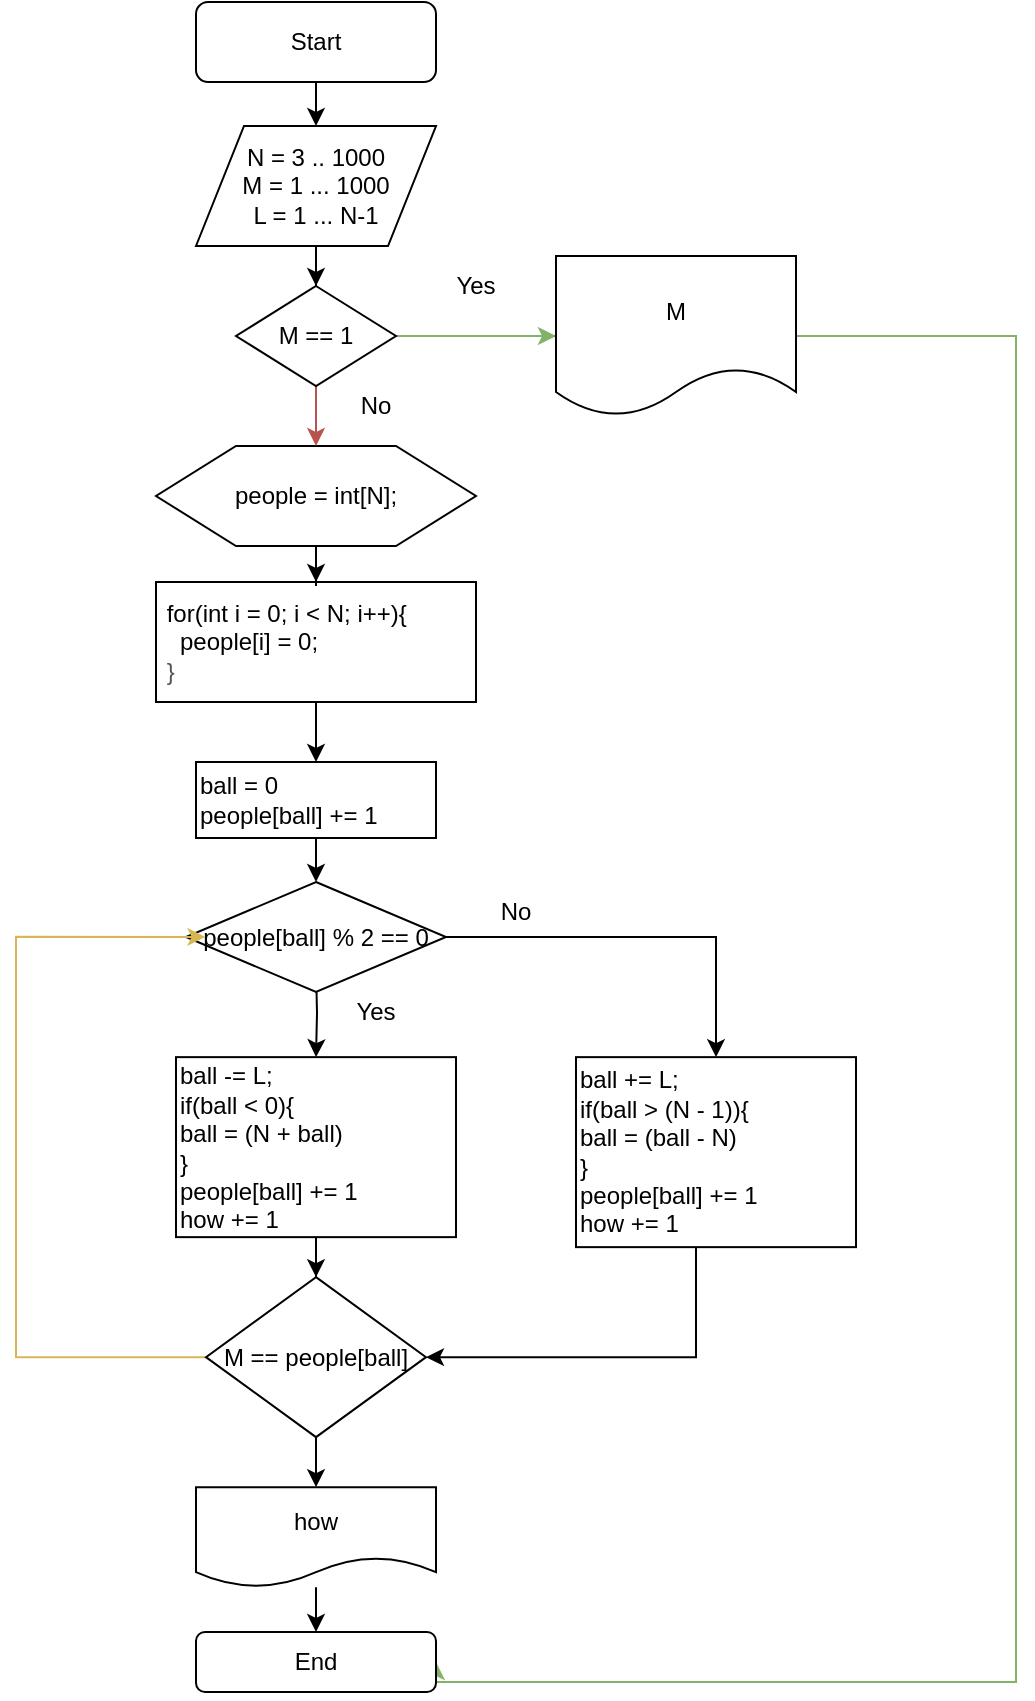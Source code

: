 <mxfile version="12.5.1" type="device"><diagram id="C5RBs43oDa-KdzZeNtuy" name="Page-1"><mxGraphModel dx="2757" dy="885" grid="1" gridSize="10" guides="1" tooltips="1" connect="1" arrows="1" fold="1" page="1" pageScale="1" pageWidth="827" pageHeight="1169" math="0" shadow="0"><root><mxCell id="WIyWlLk6GJQsqaUBKTNV-0"/><mxCell id="WIyWlLk6GJQsqaUBKTNV-1" parent="WIyWlLk6GJQsqaUBKTNV-0"/><mxCell id="-hTeUpAUhl9zTnpM-Yf0-2" value="" style="edgeStyle=orthogonalEdgeStyle;rounded=0;orthogonalLoop=1;jettySize=auto;html=1;" edge="1" parent="WIyWlLk6GJQsqaUBKTNV-1" source="-hTeUpAUhl9zTnpM-Yf0-0" target="-hTeUpAUhl9zTnpM-Yf0-1"><mxGeometry relative="1" as="geometry"/></mxCell><mxCell id="-hTeUpAUhl9zTnpM-Yf0-0" value="Start" style="rounded=1;whiteSpace=wrap;html=1;" vertex="1" parent="WIyWlLk6GJQsqaUBKTNV-1"><mxGeometry x="60" y="110" width="120" height="40" as="geometry"/></mxCell><mxCell id="-hTeUpAUhl9zTnpM-Yf0-14" value="" style="edgeStyle=orthogonalEdgeStyle;rounded=0;orthogonalLoop=1;jettySize=auto;html=1;" edge="1" parent="WIyWlLk6GJQsqaUBKTNV-1" source="-hTeUpAUhl9zTnpM-Yf0-1" target="-hTeUpAUhl9zTnpM-Yf0-9"><mxGeometry relative="1" as="geometry"/></mxCell><mxCell id="-hTeUpAUhl9zTnpM-Yf0-1" value="N = 3 .. 1000&lt;br&gt;M = 1 ... 1000&lt;br&gt;L = 1 ... N-1" style="shape=parallelogram;perimeter=parallelogramPerimeter;whiteSpace=wrap;html=1;" vertex="1" parent="WIyWlLk6GJQsqaUBKTNV-1"><mxGeometry x="60" y="172" width="120" height="60" as="geometry"/></mxCell><mxCell id="-hTeUpAUhl9zTnpM-Yf0-17" value="" style="edgeStyle=orthogonalEdgeStyle;rounded=0;orthogonalLoop=1;jettySize=auto;html=1;" edge="1" parent="WIyWlLk6GJQsqaUBKTNV-1" source="-hTeUpAUhl9zTnpM-Yf0-3" target="-hTeUpAUhl9zTnpM-Yf0-7"><mxGeometry relative="1" as="geometry"/></mxCell><mxCell id="-hTeUpAUhl9zTnpM-Yf0-3" value="&amp;nbsp;for(int i = 0; i &amp;lt; N; i++){&lt;br&gt;&amp;nbsp; &amp;nbsp;people[i] = 0;&lt;span style=&quot;color: rgb(85 , 85 , 85) ; background-color: rgb(255 , 255 , 255)&quot;&gt;&lt;br&gt;&amp;nbsp;}&lt;br&gt;&lt;/span&gt;" style="rounded=0;whiteSpace=wrap;html=1;align=left;" vertex="1" parent="WIyWlLk6GJQsqaUBKTNV-1"><mxGeometry x="40" y="400" width="160" height="60" as="geometry"/></mxCell><mxCell id="-hTeUpAUhl9zTnpM-Yf0-16" value="" style="edgeStyle=orthogonalEdgeStyle;rounded=0;orthogonalLoop=1;jettySize=auto;html=1;" edge="1" parent="WIyWlLk6GJQsqaUBKTNV-1" source="-hTeUpAUhl9zTnpM-Yf0-4" target="-hTeUpAUhl9zTnpM-Yf0-3"><mxGeometry relative="1" as="geometry"/></mxCell><mxCell id="-hTeUpAUhl9zTnpM-Yf0-4" value="people = int[N];" style="shape=hexagon;perimeter=hexagonPerimeter2;whiteSpace=wrap;html=1;" vertex="1" parent="WIyWlLk6GJQsqaUBKTNV-1"><mxGeometry x="40" y="332" width="160" height="50" as="geometry"/></mxCell><mxCell id="-hTeUpAUhl9zTnpM-Yf0-21" value="" style="edgeStyle=orthogonalEdgeStyle;rounded=0;orthogonalLoop=1;jettySize=auto;html=1;" edge="1" parent="WIyWlLk6GJQsqaUBKTNV-1" source="-hTeUpAUhl9zTnpM-Yf0-7" target="-hTeUpAUhl9zTnpM-Yf0-20"><mxGeometry relative="1" as="geometry"/></mxCell><mxCell id="-hTeUpAUhl9zTnpM-Yf0-7" value="ball = 0&lt;br&gt;people[ball] += 1" style="rounded=0;whiteSpace=wrap;html=1;align=left;" vertex="1" parent="WIyWlLk6GJQsqaUBKTNV-1"><mxGeometry x="60" y="490" width="120" height="38" as="geometry"/></mxCell><mxCell id="-hTeUpAUhl9zTnpM-Yf0-15" value="" style="edgeStyle=orthogonalEdgeStyle;rounded=0;orthogonalLoop=1;jettySize=auto;html=1;fillColor=#f8cecc;strokeColor=#b85450;" edge="1" parent="WIyWlLk6GJQsqaUBKTNV-1" source="-hTeUpAUhl9zTnpM-Yf0-9" target="-hTeUpAUhl9zTnpM-Yf0-4"><mxGeometry relative="1" as="geometry"/></mxCell><mxCell id="-hTeUpAUhl9zTnpM-Yf0-33" value="" style="edgeStyle=orthogonalEdgeStyle;rounded=0;orthogonalLoop=1;jettySize=auto;html=1;fillColor=#d5e8d4;strokeColor=#82b366;" edge="1" parent="WIyWlLk6GJQsqaUBKTNV-1" source="-hTeUpAUhl9zTnpM-Yf0-9" target="-hTeUpAUhl9zTnpM-Yf0-32"><mxGeometry relative="1" as="geometry"/></mxCell><mxCell id="-hTeUpAUhl9zTnpM-Yf0-9" value="M == 1" style="rhombus;whiteSpace=wrap;html=1;align=center;" vertex="1" parent="WIyWlLk6GJQsqaUBKTNV-1"><mxGeometry x="80" y="252" width="80" height="50" as="geometry"/></mxCell><mxCell id="-hTeUpAUhl9zTnpM-Yf0-32" value="M == 1" style="rhombus;whiteSpace=wrap;html=1;align=center;" vertex="1" parent="WIyWlLk6GJQsqaUBKTNV-1"><mxGeometry x="240" y="252" width="80" height="50" as="geometry"/></mxCell><mxCell id="-hTeUpAUhl9zTnpM-Yf0-23" value="" style="edgeStyle=orthogonalEdgeStyle;rounded=0;orthogonalLoop=1;jettySize=auto;html=1;" edge="1" parent="WIyWlLk6GJQsqaUBKTNV-1" target="-hTeUpAUhl9zTnpM-Yf0-22"><mxGeometry relative="1" as="geometry"><mxPoint x="120" y="592.57" as="sourcePoint"/></mxGeometry></mxCell><mxCell id="-hTeUpAUhl9zTnpM-Yf0-26" value="" style="edgeStyle=orthogonalEdgeStyle;rounded=0;orthogonalLoop=1;jettySize=auto;html=1;exitX=1;exitY=0.5;exitDx=0;exitDy=0;" edge="1" parent="WIyWlLk6GJQsqaUBKTNV-1" source="-hTeUpAUhl9zTnpM-Yf0-20" target="-hTeUpAUhl9zTnpM-Yf0-25"><mxGeometry relative="1" as="geometry"><mxPoint x="184.831" y="564.999" as="sourcePoint"/></mxGeometry></mxCell><mxCell id="-hTeUpAUhl9zTnpM-Yf0-20" value="people[ball] % 2 == 0" style="rhombus;whiteSpace=wrap;html=1;align=center;" vertex="1" parent="WIyWlLk6GJQsqaUBKTNV-1"><mxGeometry x="55" y="550" width="130" height="55" as="geometry"/></mxCell><mxCell id="-hTeUpAUhl9zTnpM-Yf0-29" value="" style="edgeStyle=orthogonalEdgeStyle;rounded=0;orthogonalLoop=1;jettySize=auto;html=1;" edge="1" parent="WIyWlLk6GJQsqaUBKTNV-1" source="-hTeUpAUhl9zTnpM-Yf0-22" target="-hTeUpAUhl9zTnpM-Yf0-28"><mxGeometry relative="1" as="geometry"/></mxCell><mxCell id="-hTeUpAUhl9zTnpM-Yf0-22" value="ball -= L;&lt;br&gt;if(ball &amp;lt; 0){&lt;br&gt;ball = (N + ball)&lt;br&gt;}&lt;br&gt;people[ball] += 1&lt;br&gt;how += 1" style="rounded=0;whiteSpace=wrap;html=1;align=left;" vertex="1" parent="WIyWlLk6GJQsqaUBKTNV-1"><mxGeometry x="50" y="637.57" width="140" height="90" as="geometry"/></mxCell><mxCell id="-hTeUpAUhl9zTnpM-Yf0-40" value="" style="edgeStyle=orthogonalEdgeStyle;rounded=0;orthogonalLoop=1;jettySize=auto;html=1;entryX=1;entryY=0.5;entryDx=0;entryDy=0;" edge="1" parent="WIyWlLk6GJQsqaUBKTNV-1" source="-hTeUpAUhl9zTnpM-Yf0-25" target="-hTeUpAUhl9zTnpM-Yf0-28"><mxGeometry relative="1" as="geometry"><Array as="points"><mxPoint x="310" y="787.57"/></Array></mxGeometry></mxCell><mxCell id="-hTeUpAUhl9zTnpM-Yf0-25" value="ball += L;&lt;br&gt;if(ball &amp;gt; (N - 1)){&lt;br&gt;ball = (ball - N)&lt;br&gt;}&lt;br&gt;people[ball] += 1&lt;br&gt;how += 1" style="rounded=0;whiteSpace=wrap;html=1;align=left;" vertex="1" parent="WIyWlLk6GJQsqaUBKTNV-1"><mxGeometry x="250" y="637.57" width="140" height="95" as="geometry"/></mxCell><mxCell id="-hTeUpAUhl9zTnpM-Yf0-35" value="" style="edgeStyle=orthogonalEdgeStyle;rounded=0;orthogonalLoop=1;jettySize=auto;html=1;" edge="1" parent="WIyWlLk6GJQsqaUBKTNV-1" source="-hTeUpAUhl9zTnpM-Yf0-28" target="-hTeUpAUhl9zTnpM-Yf0-34"><mxGeometry relative="1" as="geometry"/></mxCell><mxCell id="-hTeUpAUhl9zTnpM-Yf0-39" value="" style="edgeStyle=orthogonalEdgeStyle;rounded=0;orthogonalLoop=1;jettySize=auto;html=1;entryX=0.075;entryY=0.499;entryDx=0;entryDy=0;exitX=0;exitY=0.5;exitDx=0;exitDy=0;fontColor=#FF3333;labelBackgroundColor=#FF3333;fillColor=#fff2cc;strokeColor=#d6b656;entryPerimeter=0;" edge="1" parent="WIyWlLk6GJQsqaUBKTNV-1" source="-hTeUpAUhl9zTnpM-Yf0-28" target="-hTeUpAUhl9zTnpM-Yf0-20"><mxGeometry relative="1" as="geometry"><mxPoint x="54.714" y="564.999" as="targetPoint"/><Array as="points"><mxPoint x="-30" y="787"/><mxPoint x="-30" y="577"/></Array></mxGeometry></mxCell><mxCell id="-hTeUpAUhl9zTnpM-Yf0-28" value="M == people[ball]" style="rhombus;whiteSpace=wrap;html=1;align=center;" vertex="1" parent="WIyWlLk6GJQsqaUBKTNV-1"><mxGeometry x="65" y="747.57" width="110" height="80" as="geometry"/></mxCell><mxCell id="-hTeUpAUhl9zTnpM-Yf0-42" value="" style="edgeStyle=orthogonalEdgeStyle;rounded=0;orthogonalLoop=1;jettySize=auto;html=1;entryX=1;entryY=0.5;entryDx=0;entryDy=0;fillColor=#d5e8d4;strokeColor=#82b366;" edge="1" parent="WIyWlLk6GJQsqaUBKTNV-1" source="-hTeUpAUhl9zTnpM-Yf0-31" target="-hTeUpAUhl9zTnpM-Yf0-43"><mxGeometry relative="1" as="geometry"><mxPoint x="510" y="1102" as="targetPoint"/><Array as="points"><mxPoint x="470" y="277"/><mxPoint x="470" y="950"/><mxPoint x="180" y="950"/></Array></mxGeometry></mxCell><mxCell id="-hTeUpAUhl9zTnpM-Yf0-31" value="M" style="shape=document;whiteSpace=wrap;html=1;boundedLbl=1;align=center;" vertex="1" parent="WIyWlLk6GJQsqaUBKTNV-1"><mxGeometry x="240" y="237" width="120" height="80" as="geometry"/></mxCell><mxCell id="-hTeUpAUhl9zTnpM-Yf0-44" value="" style="edgeStyle=orthogonalEdgeStyle;rounded=0;orthogonalLoop=1;jettySize=auto;html=1;" edge="1" parent="WIyWlLk6GJQsqaUBKTNV-1" source="-hTeUpAUhl9zTnpM-Yf0-34" target="-hTeUpAUhl9zTnpM-Yf0-43"><mxGeometry relative="1" as="geometry"/></mxCell><mxCell id="-hTeUpAUhl9zTnpM-Yf0-34" value="how" style="shape=document;whiteSpace=wrap;html=1;boundedLbl=1;align=center;" vertex="1" parent="WIyWlLk6GJQsqaUBKTNV-1"><mxGeometry x="60" y="852.57" width="120" height="50" as="geometry"/></mxCell><mxCell id="-hTeUpAUhl9zTnpM-Yf0-43" value="End" style="rounded=1;whiteSpace=wrap;html=1;align=center;" vertex="1" parent="WIyWlLk6GJQsqaUBKTNV-1"><mxGeometry x="60" y="925" width="120" height="30" as="geometry"/></mxCell><mxCell id="-hTeUpAUhl9zTnpM-Yf0-47" value="Yes" style="text;html=1;strokeColor=none;fillColor=none;align=center;verticalAlign=middle;whiteSpace=wrap;rounded=0;fontColor=#000000;" vertex="1" parent="WIyWlLk6GJQsqaUBKTNV-1"><mxGeometry x="180" y="242" width="40" height="20" as="geometry"/></mxCell><mxCell id="-hTeUpAUhl9zTnpM-Yf0-48" value="Yes" style="text;html=1;strokeColor=none;fillColor=none;align=center;verticalAlign=middle;whiteSpace=wrap;rounded=0;fontColor=#000000;" vertex="1" parent="WIyWlLk6GJQsqaUBKTNV-1"><mxGeometry x="130" y="605" width="40" height="20" as="geometry"/></mxCell><mxCell id="-hTeUpAUhl9zTnpM-Yf0-49" value="No" style="text;html=1;strokeColor=none;fillColor=none;align=center;verticalAlign=middle;whiteSpace=wrap;rounded=0;fontColor=#000000;" vertex="1" parent="WIyWlLk6GJQsqaUBKTNV-1"><mxGeometry x="200" y="555" width="40" height="20" as="geometry"/></mxCell><mxCell id="-hTeUpAUhl9zTnpM-Yf0-50" value="No" style="text;html=1;strokeColor=none;fillColor=none;align=center;verticalAlign=middle;whiteSpace=wrap;rounded=0;fontColor=#000000;" vertex="1" parent="WIyWlLk6GJQsqaUBKTNV-1"><mxGeometry x="130" y="302" width="40" height="20" as="geometry"/></mxCell></root></mxGraphModel></diagram></mxfile>